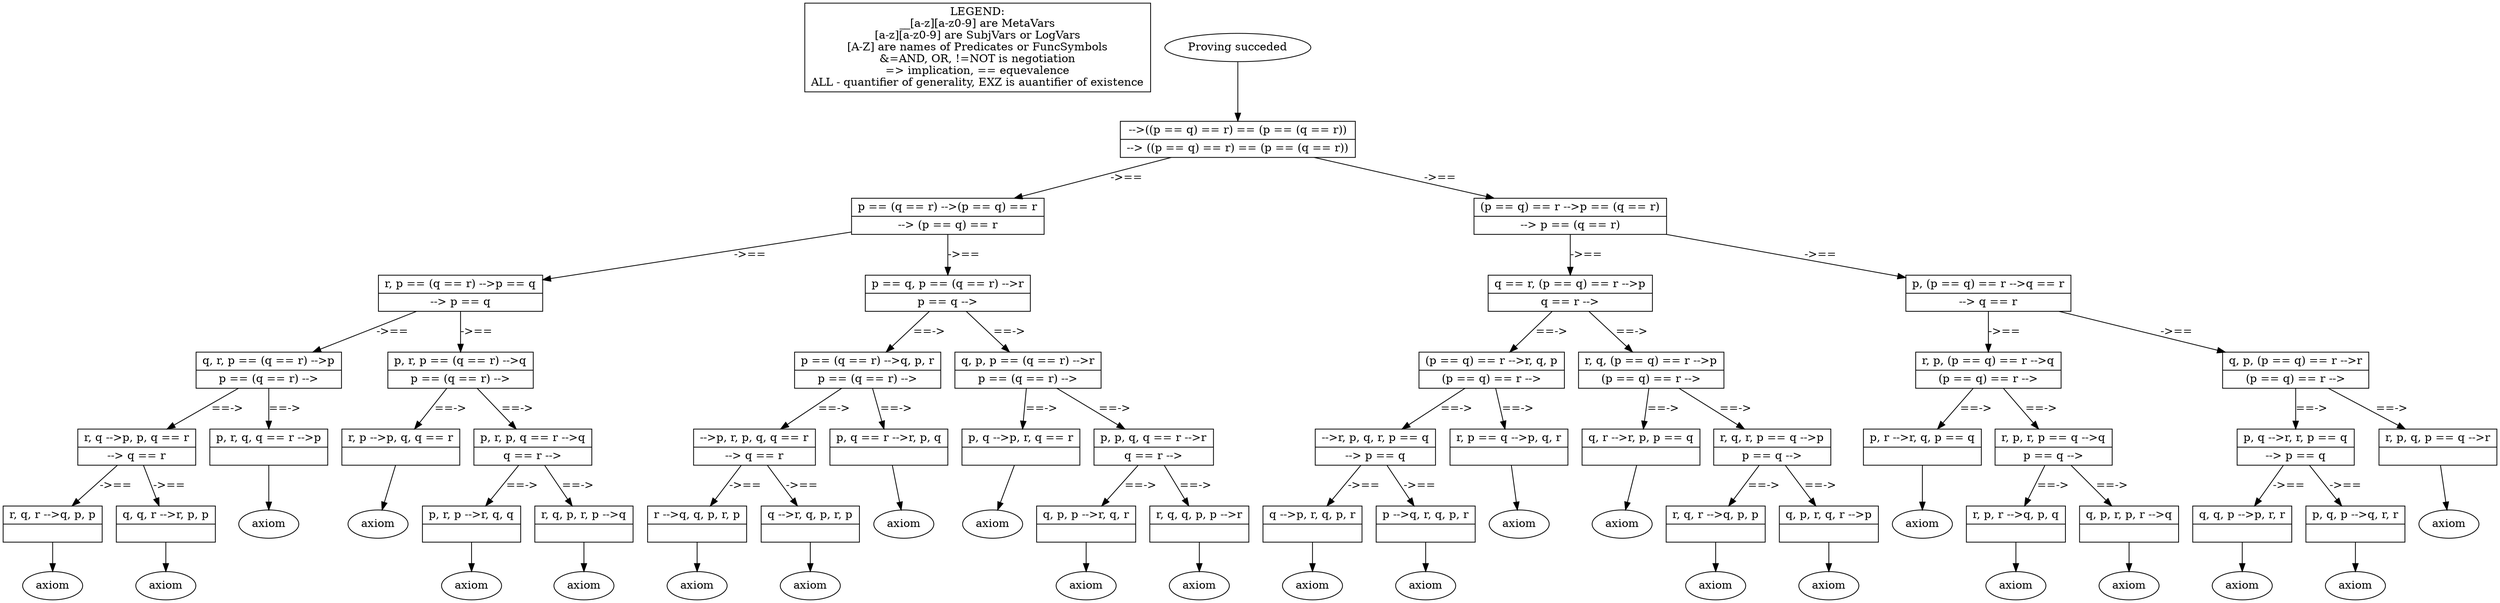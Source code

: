 digraph X {
legend [shape=box,label="LEGEND:\n__[a-z][a-z0-9] are MetaVars\n[a-z][a-z0-9] are SubjVars or LogVars\n[A-Z] are names of Predicates or FuncSymbols\n&=AND, OR, !=NOT is negotiation\n=> implication, == equevalence\nALL - quantifier of generality, EXZ is auantifier of existence"];	71 [label="Proving succeded"]
	71 -> 0
	70 [label="axiom"]
	69 [label="axiom"]
	68 [shape=record,label="{<seq> r --\>q, q, p, r, p |<lastfip>  }"];
	68 -> 69 [label=""]
	67 [shape=record,label="{<seq> q --\>r, q, p, r, p |<lastfip>  }"];
	67 -> 70 [label=""]
	66 [label="axiom"]
	65 [label="axiom"]
	64 [shape=record,label="{<seq> q, p, p --\>r, q, r |<lastfip>  }"];
	64 -> 65 [label=""]
	63 [shape=record,label="{<seq> r, q, q, p, p --\>r |<lastfip>  }"];
	63 -> 66 [label=""]
	62 [label="axiom"]
	61 [label="axiom"]
	60 [shape=record,label="{<seq> r, q, r --\>q, p, p |<lastfip>  }"];
	60 -> 61 [label=""]
	59 [shape=record,label="{<seq> q, q, r --\>r, p, p |<lastfip>  }"];
	59 -> 62 [label=""]
	58 [label="axiom"]
	57 [label="axiom"]
	56 [shape=record,label="{<seq> p, r, p --\>r, q, q |<lastfip>  }"];
	56 -> 57 [label=""]
	55 [shape=record,label="{<seq> r, q, p, r, p --\>q |<lastfip>  }"];
	55 -> 58 [label=""]
	54 [label="axiom"]
	53 [label="axiom"]
	52 [shape=record,label="{<seq> r, p, r --\>q, p, q |<lastfip>  }"];
	52 -> 53 [label=""]
	51 [shape=record,label="{<seq> q, p, r, p, r --\>q |<lastfip>  }"];
	51 -> 54 [label=""]
	50 [label="axiom"]
	49 [label="axiom"]
	48 [shape=record,label="{<seq> q, q, p --\>p, r, r |<lastfip>  }"];
	48 -> 49 [label=""]
	47 [shape=record,label="{<seq> p, q, p --\>q, r, r |<lastfip>  }"];
	47 -> 50 [label=""]
	46 [label="axiom"]
	45 [label="axiom"]
	44 [shape=record,label="{<seq> q --\>p, r, q, p, r |<lastfip>  }"];
	44 -> 45 [label=""]
	43 [shape=record,label="{<seq> p --\>q, r, q, p, r |<lastfip>  }"];
	43 -> 46 [label=""]
	42 [label="axiom"]
	41 [label="axiom"]
	40 [shape=record,label="{<seq> r, q, r --\>q, p, p |<lastfip>  }"];
	40 -> 41 [label=""]
	39 [shape=record,label="{<seq> q, p, r, q, r --\>p |<lastfip>  }"];
	39 -> 42 [label=""]
	38 [label="axiom"]
	37 [shape=record,label="{<seq> q, r --\>r, p, p == q |<lastfip>  }"];
	37 -> 38 [label=""]
	36 [shape=record,label="{<seq> r, q, r, p == q --\>p |<lastfip> p == q --\> }"];
	36 -> 40 [label="==->"]
	36 -> 39 [label="==->"]
	35 [label="axiom"]
	34 [shape=record,label="{<seq>  --\>r, p, q, r, p == q |<lastfip> --\> p == q }"];
	34 -> 44 [label="->=="]
	34 -> 43 [label="->=="]
	33 [shape=record,label="{<seq> r, p == q --\>p, q, r |<lastfip>  }"];
	33 -> 35 [label=""]
	32 [label="axiom"]
	31 [shape=record,label="{<seq> p, q --\>r, r, p == q |<lastfip> --\> p == q }"];
	31 -> 48 [label="->=="]
	31 -> 47 [label="->=="]
	30 [shape=record,label="{<seq> r, p, q, p == q --\>r |<lastfip>  }"];
	30 -> 32 [label=""]
	29 [label="axiom"]
	28 [shape=record,label="{<seq> p, r --\>r, q, p == q |<lastfip>  }"];
	28 -> 29 [label=""]
	27 [shape=record,label="{<seq> r, p, r, p == q --\>q |<lastfip> p == q --\> }"];
	27 -> 52 [label="==->"]
	27 -> 51 [label="==->"]
	26 [label="axiom"]
	25 [shape=record,label="{<seq> r, p --\>p, q, q == r |<lastfip>  }"];
	25 -> 26 [label=""]
	24 [shape=record,label="{<seq> p, r, p, q == r --\>q |<lastfip> q == r --\> }"];
	24 -> 56 [label="==->"]
	24 -> 55 [label="==->"]
	23 [label="axiom"]
	22 [shape=record,label="{<seq> r, q --\>p, p, q == r |<lastfip> --\> q == r }"];
	22 -> 60 [label="->=="]
	22 -> 59 [label="->=="]
	21 [shape=record,label="{<seq> p, r, q, q == r --\>p |<lastfip>  }"];
	21 -> 23 [label=""]
	20 [label="axiom"]
	19 [shape=record,label="{<seq> p, q --\>p, r, q == r |<lastfip>  }"];
	19 -> 20 [label=""]
	18 [shape=record,label="{<seq> p, p, q, q == r --\>r |<lastfip> q == r --\> }"];
	18 -> 64 [label="==->"]
	18 -> 63 [label="==->"]
	17 [label="axiom"]
	16 [shape=record,label="{<seq>  --\>p, r, p, q, q == r |<lastfip> --\> q == r }"];
	16 -> 68 [label="->=="]
	16 -> 67 [label="->=="]
	15 [shape=record,label="{<seq> p, q == r --\>r, p, q |<lastfip>  }"];
	15 -> 17 [label=""]
	14 [shape=record,label="{<seq> p == (q == r) --\>q, p, r |<lastfip> p == (q == r) --\> }"];
	14 -> 16 [label="==->"]
	14 -> 15 [label="==->"]
	13 [shape=record,label="{<seq> q, p, p == (q == r) --\>r |<lastfip> p == (q == r) --\> }"];
	13 -> 19 [label="==->"]
	13 -> 18 [label="==->"]
	12 [shape=record,label="{<seq> q, r, p == (q == r) --\>p |<lastfip> p == (q == r) --\> }"];
	12 -> 22 [label="==->"]
	12 -> 21 [label="==->"]
	11 [shape=record,label="{<seq> p, r, p == (q == r) --\>q |<lastfip> p == (q == r) --\> }"];
	11 -> 25 [label="==->"]
	11 -> 24 [label="==->"]
	10 [shape=record,label="{<seq> r, p, (p == q) == r --\>q |<lastfip> (p == q) == r --\> }"];
	10 -> 28 [label="==->"]
	10 -> 27 [label="==->"]
	9 [shape=record,label="{<seq> q, p, (p == q) == r --\>r |<lastfip> (p == q) == r --\> }"];
	9 -> 31 [label="==->"]
	9 -> 30 [label="==->"]
	8 [shape=record,label="{<seq> (p == q) == r --\>r, q, p |<lastfip> (p == q) == r --\> }"];
	8 -> 34 [label="==->"]
	8 -> 33 [label="==->"]
	7 [shape=record,label="{<seq> r, q, (p == q) == r --\>p |<lastfip> (p == q) == r --\> }"];
	7 -> 37 [label="==->"]
	7 -> 36 [label="==->"]
	6 [shape=record,label="{<seq> q == r, (p == q) == r --\>p |<lastfip> q == r --\> }"];
	6 -> 8 [label="==->"]
	6 -> 7 [label="==->"]
	5 [shape=record,label="{<seq> p, (p == q) == r --\>q == r |<lastfip> --\> q == r }"];
	5 -> 10 [label="->=="]
	5 -> 9 [label="->=="]
	4 [shape=record,label="{<seq> r, p == (q == r) --\>p == q |<lastfip> --\> p == q }"];
	4 -> 12 [label="->=="]
	4 -> 11 [label="->=="]
	3 [shape=record,label="{<seq> p == q, p == (q == r) --\>r |<lastfip> p == q --\> }"];
	3 -> 14 [label="==->"]
	3 -> 13 [label="==->"]
	2 [shape=record,label="{<seq> p == (q == r) --\>(p == q) == r |<lastfip> --\> (p == q) == r }"];
	2 -> 4 [label="->=="]
	2 -> 3 [label="->=="]
	1 [shape=record,label="{<seq> (p == q) == r --\>p == (q == r) |<lastfip> --\> p == (q == r) }"];
	1 -> 6 [label="->=="]
	1 -> 5 [label="->=="]
	0 [shape=record,label="{<seq>  --\>((p == q) == r) == (p == (q == r)) |<lastfip> --\> ((p == q) == r) == (p == (q == r)) }"];
	0 -> 2 [label="->=="]
	0 -> 1 [label="->=="]
}
